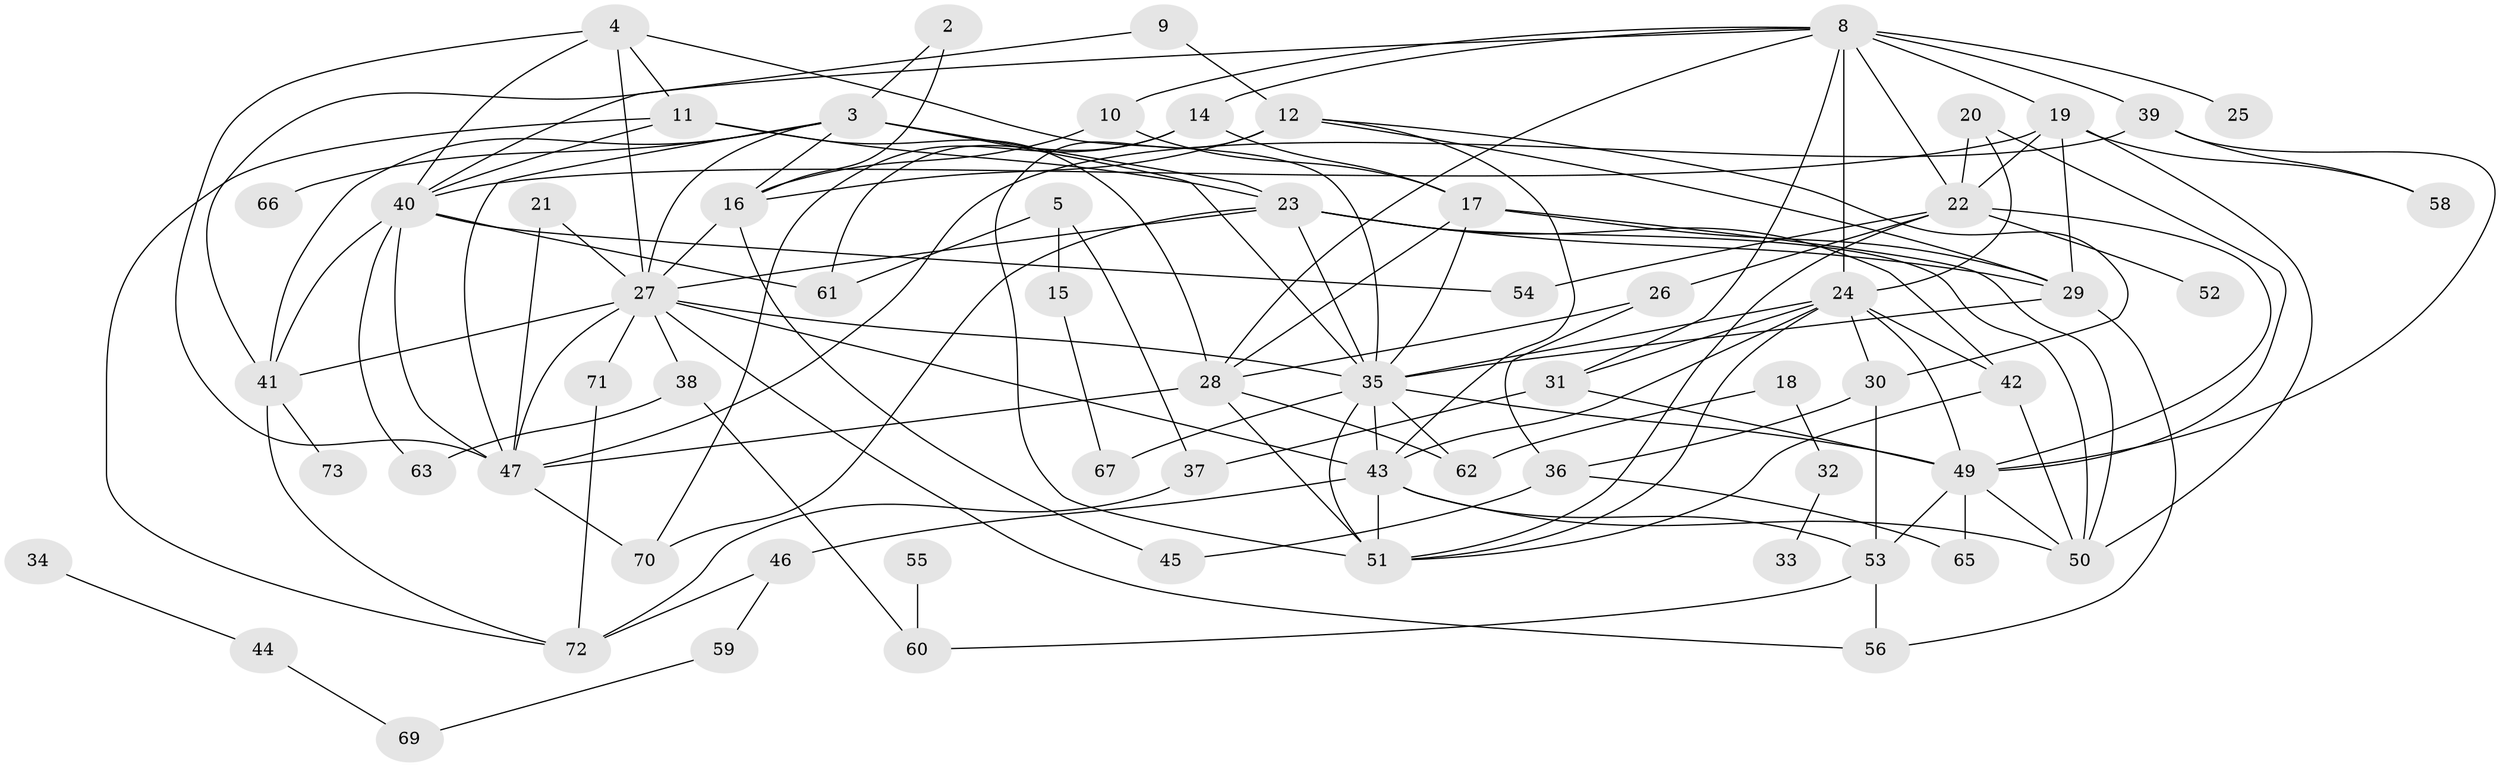 // original degree distribution, {0: 0.0547945205479452, 3: 0.2465753424657534, 6: 0.06164383561643835, 4: 0.1780821917808219, 2: 0.22602739726027396, 1: 0.1095890410958904, 5: 0.07534246575342465, 7: 0.04794520547945205}
// Generated by graph-tools (version 1.1) at 2025/33/03/09/25 02:33:29]
// undirected, 65 vertices, 138 edges
graph export_dot {
graph [start="1"]
  node [color=gray90,style=filled];
  2;
  3;
  4;
  5;
  8;
  9;
  10;
  11;
  12;
  14;
  15;
  16;
  17;
  18;
  19;
  20;
  21;
  22;
  23;
  24;
  25;
  26;
  27;
  28;
  29;
  30;
  31;
  32;
  33;
  34;
  35;
  36;
  37;
  38;
  39;
  40;
  41;
  42;
  43;
  44;
  45;
  46;
  47;
  49;
  50;
  51;
  52;
  53;
  54;
  55;
  56;
  58;
  59;
  60;
  61;
  62;
  63;
  65;
  66;
  67;
  69;
  70;
  71;
  72;
  73;
  2 -- 3 [weight=1.0];
  2 -- 16 [weight=1.0];
  3 -- 16 [weight=1.0];
  3 -- 23 [weight=3.0];
  3 -- 27 [weight=1.0];
  3 -- 35 [weight=1.0];
  3 -- 41 [weight=1.0];
  3 -- 47 [weight=1.0];
  3 -- 66 [weight=1.0];
  4 -- 11 [weight=1.0];
  4 -- 27 [weight=1.0];
  4 -- 35 [weight=1.0];
  4 -- 40 [weight=1.0];
  4 -- 47 [weight=1.0];
  5 -- 15 [weight=1.0];
  5 -- 37 [weight=1.0];
  5 -- 61 [weight=1.0];
  8 -- 10 [weight=1.0];
  8 -- 14 [weight=1.0];
  8 -- 19 [weight=1.0];
  8 -- 22 [weight=1.0];
  8 -- 24 [weight=2.0];
  8 -- 25 [weight=1.0];
  8 -- 28 [weight=1.0];
  8 -- 31 [weight=1.0];
  8 -- 39 [weight=1.0];
  8 -- 41 [weight=1.0];
  9 -- 12 [weight=1.0];
  9 -- 40 [weight=1.0];
  10 -- 16 [weight=1.0];
  10 -- 17 [weight=1.0];
  11 -- 23 [weight=1.0];
  11 -- 28 [weight=1.0];
  11 -- 40 [weight=1.0];
  11 -- 72 [weight=1.0];
  12 -- 16 [weight=1.0];
  12 -- 29 [weight=1.0];
  12 -- 30 [weight=1.0];
  12 -- 43 [weight=2.0];
  12 -- 51 [weight=2.0];
  14 -- 17 [weight=1.0];
  14 -- 61 [weight=1.0];
  14 -- 70 [weight=1.0];
  15 -- 67 [weight=1.0];
  16 -- 27 [weight=1.0];
  16 -- 45 [weight=1.0];
  17 -- 28 [weight=1.0];
  17 -- 29 [weight=1.0];
  17 -- 35 [weight=1.0];
  17 -- 50 [weight=1.0];
  18 -- 32 [weight=1.0];
  18 -- 62 [weight=1.0];
  19 -- 22 [weight=1.0];
  19 -- 29 [weight=1.0];
  19 -- 40 [weight=1.0];
  19 -- 50 [weight=1.0];
  19 -- 58 [weight=1.0];
  20 -- 22 [weight=1.0];
  20 -- 24 [weight=1.0];
  20 -- 49 [weight=1.0];
  21 -- 27 [weight=1.0];
  21 -- 47 [weight=1.0];
  22 -- 26 [weight=1.0];
  22 -- 49 [weight=1.0];
  22 -- 51 [weight=1.0];
  22 -- 52 [weight=1.0];
  22 -- 54 [weight=1.0];
  23 -- 27 [weight=1.0];
  23 -- 29 [weight=1.0];
  23 -- 35 [weight=1.0];
  23 -- 42 [weight=1.0];
  23 -- 50 [weight=2.0];
  23 -- 70 [weight=2.0];
  24 -- 30 [weight=1.0];
  24 -- 31 [weight=1.0];
  24 -- 35 [weight=1.0];
  24 -- 42 [weight=1.0];
  24 -- 43 [weight=1.0];
  24 -- 49 [weight=1.0];
  24 -- 51 [weight=2.0];
  26 -- 28 [weight=1.0];
  26 -- 36 [weight=1.0];
  27 -- 35 [weight=1.0];
  27 -- 38 [weight=1.0];
  27 -- 41 [weight=1.0];
  27 -- 43 [weight=2.0];
  27 -- 47 [weight=1.0];
  27 -- 56 [weight=1.0];
  27 -- 71 [weight=1.0];
  28 -- 47 [weight=4.0];
  28 -- 51 [weight=1.0];
  28 -- 62 [weight=1.0];
  29 -- 35 [weight=2.0];
  29 -- 56 [weight=1.0];
  30 -- 36 [weight=1.0];
  30 -- 53 [weight=1.0];
  31 -- 37 [weight=1.0];
  31 -- 49 [weight=1.0];
  32 -- 33 [weight=1.0];
  34 -- 44 [weight=1.0];
  35 -- 43 [weight=1.0];
  35 -- 49 [weight=1.0];
  35 -- 51 [weight=1.0];
  35 -- 62 [weight=1.0];
  35 -- 67 [weight=1.0];
  36 -- 45 [weight=1.0];
  36 -- 65 [weight=1.0];
  37 -- 72 [weight=1.0];
  38 -- 60 [weight=1.0];
  38 -- 63 [weight=1.0];
  39 -- 47 [weight=1.0];
  39 -- 49 [weight=1.0];
  39 -- 58 [weight=1.0];
  40 -- 41 [weight=1.0];
  40 -- 47 [weight=2.0];
  40 -- 54 [weight=1.0];
  40 -- 61 [weight=1.0];
  40 -- 63 [weight=1.0];
  41 -- 72 [weight=1.0];
  41 -- 73 [weight=1.0];
  42 -- 50 [weight=1.0];
  42 -- 51 [weight=1.0];
  43 -- 46 [weight=1.0];
  43 -- 50 [weight=1.0];
  43 -- 51 [weight=1.0];
  43 -- 53 [weight=1.0];
  44 -- 69 [weight=1.0];
  46 -- 59 [weight=1.0];
  46 -- 72 [weight=1.0];
  47 -- 70 [weight=1.0];
  49 -- 50 [weight=1.0];
  49 -- 53 [weight=1.0];
  49 -- 65 [weight=1.0];
  53 -- 56 [weight=1.0];
  53 -- 60 [weight=1.0];
  55 -- 60 [weight=1.0];
  59 -- 69 [weight=1.0];
  71 -- 72 [weight=1.0];
}
